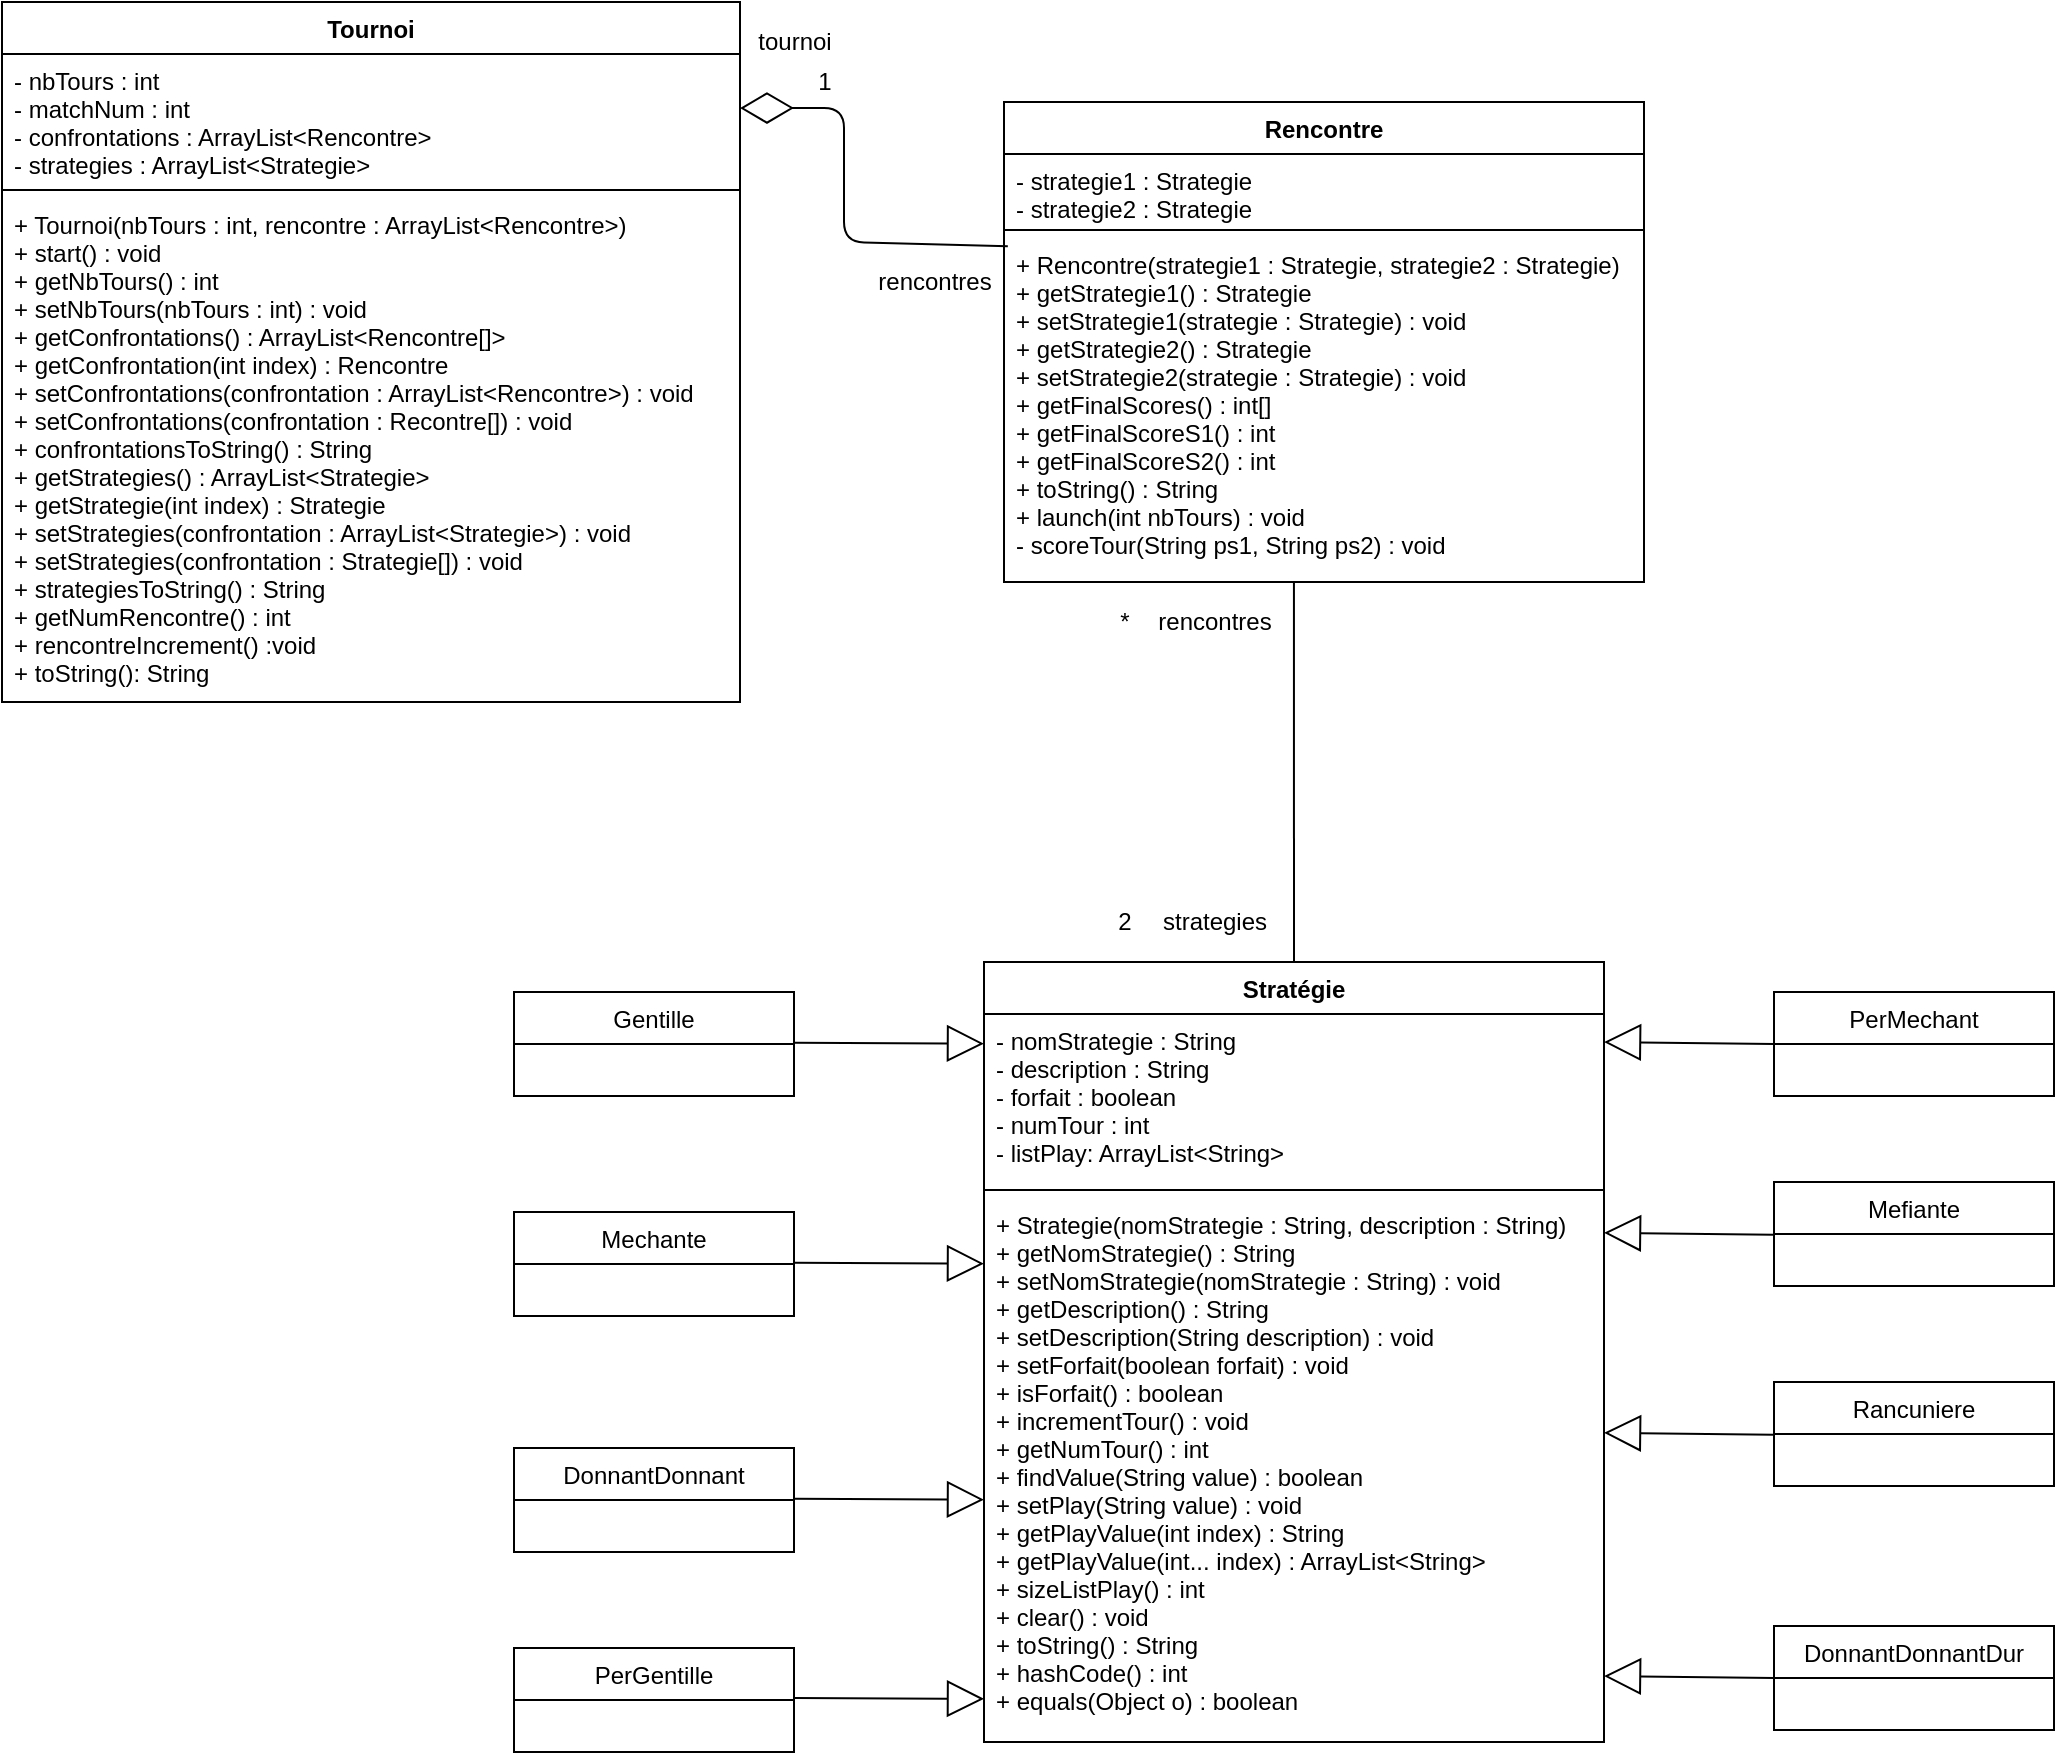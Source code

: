 <mxfile version="13.7.3" type="device"><diagram id="C5RBs43oDa-KdzZeNtuy" name="Page-1"><mxGraphModel dx="1092" dy="494" grid="1" gridSize="10" guides="1" tooltips="1" connect="1" arrows="1" fold="1" page="1" pageScale="1" pageWidth="827" pageHeight="1169" math="0" shadow="0"><root><mxCell id="WIyWlLk6GJQsqaUBKTNV-0"/><mxCell id="WIyWlLk6GJQsqaUBKTNV-1" parent="WIyWlLk6GJQsqaUBKTNV-0"/><mxCell id="aXokWQc9kZBxrOlg0L1S-0" value="Tournoi" style="swimlane;fontStyle=1;align=center;verticalAlign=top;childLayout=stackLayout;horizontal=1;startSize=26;horizontalStack=0;resizeParent=1;resizeParentMax=0;resizeLast=0;collapsible=1;marginBottom=0;" parent="WIyWlLk6GJQsqaUBKTNV-1" vertex="1"><mxGeometry x="239" y="40" width="369" height="350" as="geometry"/></mxCell><mxCell id="aXokWQc9kZBxrOlg0L1S-1" value="- nbTours : int&#10;- matchNum : int&#10;- confrontations : ArrayList&lt;Rencontre&gt;&#10;- strategies : ArrayList&lt;Strategie&gt;&#10;" style="text;strokeColor=none;fillColor=none;align=left;verticalAlign=top;spacingLeft=4;spacingRight=4;overflow=hidden;rotatable=0;points=[[0,0.5],[1,0.5]];portConstraint=eastwest;" parent="aXokWQc9kZBxrOlg0L1S-0" vertex="1"><mxGeometry y="26" width="369" height="64" as="geometry"/></mxCell><mxCell id="aXokWQc9kZBxrOlg0L1S-2" value="" style="line;strokeWidth=1;fillColor=none;align=left;verticalAlign=middle;spacingTop=-1;spacingLeft=3;spacingRight=3;rotatable=0;labelPosition=right;points=[];portConstraint=eastwest;" parent="aXokWQc9kZBxrOlg0L1S-0" vertex="1"><mxGeometry y="90" width="369" height="8" as="geometry"/></mxCell><mxCell id="aXokWQc9kZBxrOlg0L1S-3" value="+ Tournoi(nbTours : int, rencontre : ArrayList&lt;Rencontre&gt;)&#10;+ start() : void&#10;+ getNbTours() : int&#10;+ setNbTours(nbTours : int) : void&#10;+ getConfrontations() : ArrayList&lt;Rencontre[]&gt;&#10;+ getConfrontation(int index) : Rencontre&#10;+ setConfrontations(confrontation : ArrayList&lt;Rencontre&gt;) : void&#10;+ setConfrontations(confrontation : Recontre[]) : void&#10;+ confrontationsToString() : String&#10;+ getStrategies() : ArrayList&lt;Strategie&gt;&#10;+ getStrategie(int index) : Strategie&#10;+ setStrategies(confrontation : ArrayList&lt;Strategie&gt;) : void&#10;+ setStrategies(confrontation : Strategie[]) : void&#10;+ strategiesToString() : String&#10;+ getNumRencontre() : int&#10;+ rencontreIncrement() :void&#10;+ toString(): String" style="text;strokeColor=none;fillColor=none;align=left;verticalAlign=top;spacingLeft=4;spacingRight=4;overflow=hidden;rotatable=0;points=[[0,0.5],[1,0.5]];portConstraint=eastwest;" parent="aXokWQc9kZBxrOlg0L1S-0" vertex="1"><mxGeometry y="98" width="369" height="252" as="geometry"/></mxCell><mxCell id="aXokWQc9kZBxrOlg0L1S-12" value="Rencontre" style="swimlane;fontStyle=1;align=center;verticalAlign=top;childLayout=stackLayout;horizontal=1;startSize=26;horizontalStack=0;resizeParent=1;resizeParentMax=0;resizeLast=0;collapsible=1;marginBottom=0;" parent="WIyWlLk6GJQsqaUBKTNV-1" vertex="1"><mxGeometry x="740" y="90" width="320" height="240" as="geometry"/></mxCell><mxCell id="aXokWQc9kZBxrOlg0L1S-13" value="- strategie1 : Strategie&#10;- strategie2 : Strategie" style="text;strokeColor=none;fillColor=none;align=left;verticalAlign=top;spacingLeft=4;spacingRight=4;overflow=hidden;rotatable=0;points=[[0,0.5],[1,0.5]];portConstraint=eastwest;" parent="aXokWQc9kZBxrOlg0L1S-12" vertex="1"><mxGeometry y="26" width="320" height="34" as="geometry"/></mxCell><mxCell id="aXokWQc9kZBxrOlg0L1S-14" value="" style="line;strokeWidth=1;fillColor=none;align=left;verticalAlign=middle;spacingTop=-1;spacingLeft=3;spacingRight=3;rotatable=0;labelPosition=right;points=[];portConstraint=eastwest;" parent="aXokWQc9kZBxrOlg0L1S-12" vertex="1"><mxGeometry y="60" width="320" height="8" as="geometry"/></mxCell><mxCell id="aXokWQc9kZBxrOlg0L1S-15" value="+ Rencontre(strategie1 : Strategie, strategie2 : Strategie)&#10;+ getStrategie1() : Strategie&#10;+ setStrategie1(strategie : Strategie) : void&#10;+ getStrategie2() : Strategie&#10;+ setStrategie2(strategie : Strategie) : void&#10;+ getFinalScores() : int[]&#10;+ getFinalScoreS1() : int&#10;+ getFinalScoreS2() : int&#10;+ toString() : String&#10;+ launch(int nbTours) : void&#10;- scoreTour(String ps1, String ps2) : void" style="text;strokeColor=none;fillColor=none;align=left;verticalAlign=top;spacingLeft=4;spacingRight=4;overflow=hidden;rotatable=0;points=[[0,0.5],[1,0.5]];portConstraint=eastwest;" parent="aXokWQc9kZBxrOlg0L1S-12" vertex="1"><mxGeometry y="68" width="320" height="172" as="geometry"/></mxCell><mxCell id="aXokWQc9kZBxrOlg0L1S-38" value="tournoi" style="text;html=1;align=center;verticalAlign=middle;resizable=0;points=[];autosize=1;" parent="WIyWlLk6GJQsqaUBKTNV-1" vertex="1"><mxGeometry x="610" y="50" width="50" height="20" as="geometry"/></mxCell><mxCell id="aXokWQc9kZBxrOlg0L1S-39" value="1" style="text;html=1;align=center;verticalAlign=middle;resizable=0;points=[];autosize=1;" parent="WIyWlLk6GJQsqaUBKTNV-1" vertex="1"><mxGeometry x="640" y="70" width="20" height="20" as="geometry"/></mxCell><mxCell id="aXokWQc9kZBxrOlg0L1S-40" value="rencontres" style="text;html=1;align=center;verticalAlign=middle;resizable=0;points=[];autosize=1;" parent="WIyWlLk6GJQsqaUBKTNV-1" vertex="1"><mxGeometry x="670" y="170" width="70" height="20" as="geometry"/></mxCell><mxCell id="aXokWQc9kZBxrOlg0L1S-43" value="rencontres" style="text;html=1;align=center;verticalAlign=middle;resizable=0;points=[];autosize=1;" parent="WIyWlLk6GJQsqaUBKTNV-1" vertex="1"><mxGeometry x="810" y="340" width="70" height="20" as="geometry"/></mxCell><mxCell id="aXokWQc9kZBxrOlg0L1S-44" value="*" style="text;html=1;align=center;verticalAlign=middle;resizable=0;points=[];autosize=1;" parent="WIyWlLk6GJQsqaUBKTNV-1" vertex="1"><mxGeometry x="790" y="340" width="20" height="20" as="geometry"/></mxCell><mxCell id="aXokWQc9kZBxrOlg0L1S-45" value="strategies" style="text;html=1;align=center;verticalAlign=middle;resizable=0;points=[];autosize=1;" parent="WIyWlLk6GJQsqaUBKTNV-1" vertex="1"><mxGeometry x="810" y="490" width="70" height="20" as="geometry"/></mxCell><mxCell id="aXokWQc9kZBxrOlg0L1S-46" value="2" style="text;html=1;align=center;verticalAlign=middle;resizable=0;points=[];autosize=1;" parent="WIyWlLk6GJQsqaUBKTNV-1" vertex="1"><mxGeometry x="790" y="490" width="20" height="20" as="geometry"/></mxCell><mxCell id="BJeOSOnE8FN6nSRYIj-A-38" value="" style="endArrow=block;endSize=16;endFill=0;html=1;exitX=0;exitY=0.5;exitDx=0;exitDy=0;" edge="1" parent="WIyWlLk6GJQsqaUBKTNV-1" source="BJeOSOnE8FN6nSRYIj-A-16"><mxGeometry x="-0.055" y="-14" width="160" relative="1" as="geometry"><mxPoint x="1120" y="877.41" as="sourcePoint"/><mxPoint x="1040" y="877" as="targetPoint"/><mxPoint as="offset"/></mxGeometry></mxCell><mxCell id="BJeOSOnE8FN6nSRYIj-A-39" value="" style="endArrow=block;endSize=16;endFill=0;html=1;exitX=0;exitY=0.5;exitDx=0;exitDy=0;" edge="1" parent="WIyWlLk6GJQsqaUBKTNV-1"><mxGeometry x="-0.055" y="-14" width="160" relative="1" as="geometry"><mxPoint x="1125" y="756.41" as="sourcePoint"/><mxPoint x="1040" y="755.41" as="targetPoint"/><mxPoint as="offset"/></mxGeometry></mxCell><mxCell id="BJeOSOnE8FN6nSRYIj-A-40" value="" style="endArrow=block;endSize=16;endFill=0;html=1;exitX=0;exitY=0.5;exitDx=0;exitDy=0;" edge="1" parent="WIyWlLk6GJQsqaUBKTNV-1"><mxGeometry x="-0.055" y="-14" width="160" relative="1" as="geometry"><mxPoint x="1125" y="656.41" as="sourcePoint"/><mxPoint x="1040" y="655.41" as="targetPoint"/><mxPoint as="offset"/></mxGeometry></mxCell><mxCell id="BJeOSOnE8FN6nSRYIj-A-41" value="" style="endArrow=block;endSize=16;endFill=0;html=1;exitX=0;exitY=0.5;exitDx=0;exitDy=0;" edge="1" parent="WIyWlLk6GJQsqaUBKTNV-1"><mxGeometry x="-0.055" y="-14" width="160" relative="1" as="geometry"><mxPoint x="1125" y="561.0" as="sourcePoint"/><mxPoint x="1040" y="560.0" as="targetPoint"/><mxPoint as="offset"/></mxGeometry></mxCell><mxCell id="BJeOSOnE8FN6nSRYIj-A-42" value="" style="endArrow=block;endSize=16;endFill=0;html=1;" edge="1" parent="WIyWlLk6GJQsqaUBKTNV-1"><mxGeometry x="-0.055" y="-14" width="160" relative="1" as="geometry"><mxPoint x="635" y="888" as="sourcePoint"/><mxPoint x="730" y="888.41" as="targetPoint"/><mxPoint as="offset"/></mxGeometry></mxCell><mxCell id="BJeOSOnE8FN6nSRYIj-A-43" value="" style="endArrow=block;endSize=16;endFill=0;html=1;" edge="1" parent="WIyWlLk6GJQsqaUBKTNV-1"><mxGeometry x="-0.055" y="-14" width="160" relative="1" as="geometry"><mxPoint x="635" y="788.41" as="sourcePoint"/><mxPoint x="730" y="788.82" as="targetPoint"/><mxPoint as="offset"/></mxGeometry></mxCell><mxCell id="BJeOSOnE8FN6nSRYIj-A-44" value="" style="endArrow=block;endSize=16;endFill=0;html=1;" edge="1" parent="WIyWlLk6GJQsqaUBKTNV-1"><mxGeometry x="-0.055" y="-14" width="160" relative="1" as="geometry"><mxPoint x="635" y="670.41" as="sourcePoint"/><mxPoint x="730" y="670.82" as="targetPoint"/><mxPoint as="offset"/></mxGeometry></mxCell><mxCell id="BJeOSOnE8FN6nSRYIj-A-45" value="" style="endArrow=block;endSize=16;endFill=0;html=1;" edge="1" parent="WIyWlLk6GJQsqaUBKTNV-1"><mxGeometry x="-0.055" y="-14" width="160" relative="1" as="geometry"><mxPoint x="635" y="560.41" as="sourcePoint"/><mxPoint x="730" y="560.82" as="targetPoint"/><mxPoint as="offset"/></mxGeometry></mxCell><mxCell id="BJeOSOnE8FN6nSRYIj-A-48" value="" style="endArrow=diamondThin;endFill=0;endSize=24;html=1;entryX=1;entryY=0.422;entryDx=0;entryDy=0;exitX=0.006;exitY=0.024;exitDx=0;exitDy=0;exitPerimeter=0;entryPerimeter=0;" edge="1" parent="WIyWlLk6GJQsqaUBKTNV-1" source="aXokWQc9kZBxrOlg0L1S-15" target="aXokWQc9kZBxrOlg0L1S-1"><mxGeometry width="160" relative="1" as="geometry"><mxPoint x="720" y="190" as="sourcePoint"/><mxPoint x="880" y="190" as="targetPoint"/><Array as="points"><mxPoint x="660" y="160"/><mxPoint x="660" y="93"/></Array></mxGeometry></mxCell><mxCell id="BJeOSOnE8FN6nSRYIj-A-54" value="" style="endArrow=none;html=1;exitX=0.5;exitY=0;exitDx=0;exitDy=0;entryX=0.453;entryY=1;entryDx=0;entryDy=0;entryPerimeter=0;" edge="1" parent="WIyWlLk6GJQsqaUBKTNV-1" source="aXokWQc9kZBxrOlg0L1S-4" target="aXokWQc9kZBxrOlg0L1S-15"><mxGeometry width="50" height="50" relative="1" as="geometry"><mxPoint x="1000" y="320" as="sourcePoint"/><mxPoint x="1050" y="270" as="targetPoint"/></mxGeometry></mxCell><mxCell id="BJeOSOnE8FN6nSRYIj-A-20" value="Gentille" style="swimlane;fontStyle=0;childLayout=stackLayout;horizontal=1;startSize=26;fillColor=none;horizontalStack=0;resizeParent=1;resizeParentMax=0;resizeLast=0;collapsible=1;marginBottom=0;" vertex="1" parent="WIyWlLk6GJQsqaUBKTNV-1"><mxGeometry x="495" y="535" width="140" height="52" as="geometry"/></mxCell><mxCell id="aXokWQc9kZBxrOlg0L1S-4" value="Stratégie" style="swimlane;fontStyle=1;align=center;verticalAlign=top;childLayout=stackLayout;horizontal=1;startSize=26;horizontalStack=0;resizeParent=1;resizeParentMax=0;resizeLast=0;collapsible=1;marginBottom=0;" parent="WIyWlLk6GJQsqaUBKTNV-1" vertex="1"><mxGeometry x="730" y="520" width="310" height="390" as="geometry"/></mxCell><mxCell id="aXokWQc9kZBxrOlg0L1S-5" value="- nomStrategie : String&#10;- description : String&#10;- forfait : boolean&#10;- numTour : int&#10;- listPlay: ArrayList&lt;String&gt;" style="text;strokeColor=none;fillColor=none;align=left;verticalAlign=top;spacingLeft=4;spacingRight=4;overflow=hidden;rotatable=0;points=[[0,0.5],[1,0.5]];portConstraint=eastwest;" parent="aXokWQc9kZBxrOlg0L1S-4" vertex="1"><mxGeometry y="26" width="310" height="84" as="geometry"/></mxCell><mxCell id="aXokWQc9kZBxrOlg0L1S-6" value="" style="line;strokeWidth=1;fillColor=none;align=left;verticalAlign=middle;spacingTop=-1;spacingLeft=3;spacingRight=3;rotatable=0;labelPosition=right;points=[];portConstraint=eastwest;" parent="aXokWQc9kZBxrOlg0L1S-4" vertex="1"><mxGeometry y="110" width="310" height="8" as="geometry"/></mxCell><mxCell id="aXokWQc9kZBxrOlg0L1S-7" value="+ Strategie(nomStrategie : String, description : String)&#10;+ getNomStrategie() : String&#10;+ setNomStrategie(nomStrategie : String) : void&#10;+ getDescription() : String&#10;+ setDescription(String description) : void&#10;+ setForfait(boolean forfait) : void&#10;+ isForfait() : boolean&#10;+ incrementTour() : void&#10;+ getNumTour() : int&#10;+ findValue(String value) : boolean&#10;+ setPlay(String value) : void&#10;+ getPlayValue(int index) : String&#10;+ getPlayValue(int... index) : ArrayList&lt;String&gt;&#10;+ sizeListPlay() : int&#10;+ clear() : void&#10;+ toString() : String&#10;+ hashCode() : int&#10;+ equals(Object o) : boolean" style="text;strokeColor=none;fillColor=none;align=left;verticalAlign=top;spacingLeft=4;spacingRight=4;overflow=hidden;rotatable=0;points=[[0,0.5],[1,0.5]];portConstraint=eastwest;" parent="aXokWQc9kZBxrOlg0L1S-4" vertex="1"><mxGeometry y="118" width="310" height="272" as="geometry"/></mxCell><mxCell id="BJeOSOnE8FN6nSRYIj-A-0" value="PerMechant" style="swimlane;fontStyle=0;childLayout=stackLayout;horizontal=1;startSize=26;fillColor=none;horizontalStack=0;resizeParent=1;resizeParentMax=0;resizeLast=0;collapsible=1;marginBottom=0;" vertex="1" parent="WIyWlLk6GJQsqaUBKTNV-1"><mxGeometry x="1125" y="535" width="140" height="52" as="geometry"><mxRectangle x="930" y="620" width="100" height="26" as="alternateBounds"/></mxGeometry></mxCell><mxCell id="BJeOSOnE8FN6nSRYIj-A-8" value="Mefiante" style="swimlane;fontStyle=0;childLayout=stackLayout;horizontal=1;startSize=26;fillColor=none;horizontalStack=0;resizeParent=1;resizeParentMax=0;resizeLast=0;collapsible=1;marginBottom=0;" vertex="1" parent="WIyWlLk6GJQsqaUBKTNV-1"><mxGeometry x="1125" y="630" width="140" height="52" as="geometry"/></mxCell><mxCell id="BJeOSOnE8FN6nSRYIj-A-12" value="Rancuniere" style="swimlane;fontStyle=0;childLayout=stackLayout;horizontal=1;startSize=26;fillColor=none;horizontalStack=0;resizeParent=1;resizeParentMax=0;resizeLast=0;collapsible=1;marginBottom=0;" vertex="1" parent="WIyWlLk6GJQsqaUBKTNV-1"><mxGeometry x="1125" y="730" width="140" height="52" as="geometry"/></mxCell><mxCell id="BJeOSOnE8FN6nSRYIj-A-16" value="DonnantDonnantDur" style="swimlane;fontStyle=0;childLayout=stackLayout;horizontal=1;startSize=26;fillColor=none;horizontalStack=0;resizeParent=1;resizeParentMax=0;resizeLast=0;collapsible=1;marginBottom=0;" vertex="1" parent="WIyWlLk6GJQsqaUBKTNV-1"><mxGeometry x="1125" y="852" width="140" height="52" as="geometry"/></mxCell><mxCell id="BJeOSOnE8FN6nSRYIj-A-4" value="PerGentille" style="swimlane;fontStyle=0;childLayout=stackLayout;horizontal=1;startSize=26;fillColor=none;horizontalStack=0;resizeParent=1;resizeParentMax=0;resizeLast=0;collapsible=1;marginBottom=0;" vertex="1" parent="WIyWlLk6GJQsqaUBKTNV-1"><mxGeometry x="495" y="863" width="140" height="52" as="geometry"/></mxCell><mxCell id="BJeOSOnE8FN6nSRYIj-A-28" value="DonnantDonnant" style="swimlane;fontStyle=0;childLayout=stackLayout;horizontal=1;startSize=26;fillColor=none;horizontalStack=0;resizeParent=1;resizeParentMax=0;resizeLast=0;collapsible=1;marginBottom=0;" vertex="1" parent="WIyWlLk6GJQsqaUBKTNV-1"><mxGeometry x="495" y="763" width="140" height="52" as="geometry"/></mxCell><mxCell id="BJeOSOnE8FN6nSRYIj-A-24" value="Mechante" style="swimlane;fontStyle=0;childLayout=stackLayout;horizontal=1;startSize=26;fillColor=none;horizontalStack=0;resizeParent=1;resizeParentMax=0;resizeLast=0;collapsible=1;marginBottom=0;" vertex="1" parent="WIyWlLk6GJQsqaUBKTNV-1"><mxGeometry x="495" y="645" width="140" height="52" as="geometry"/></mxCell></root></mxGraphModel></diagram></mxfile>